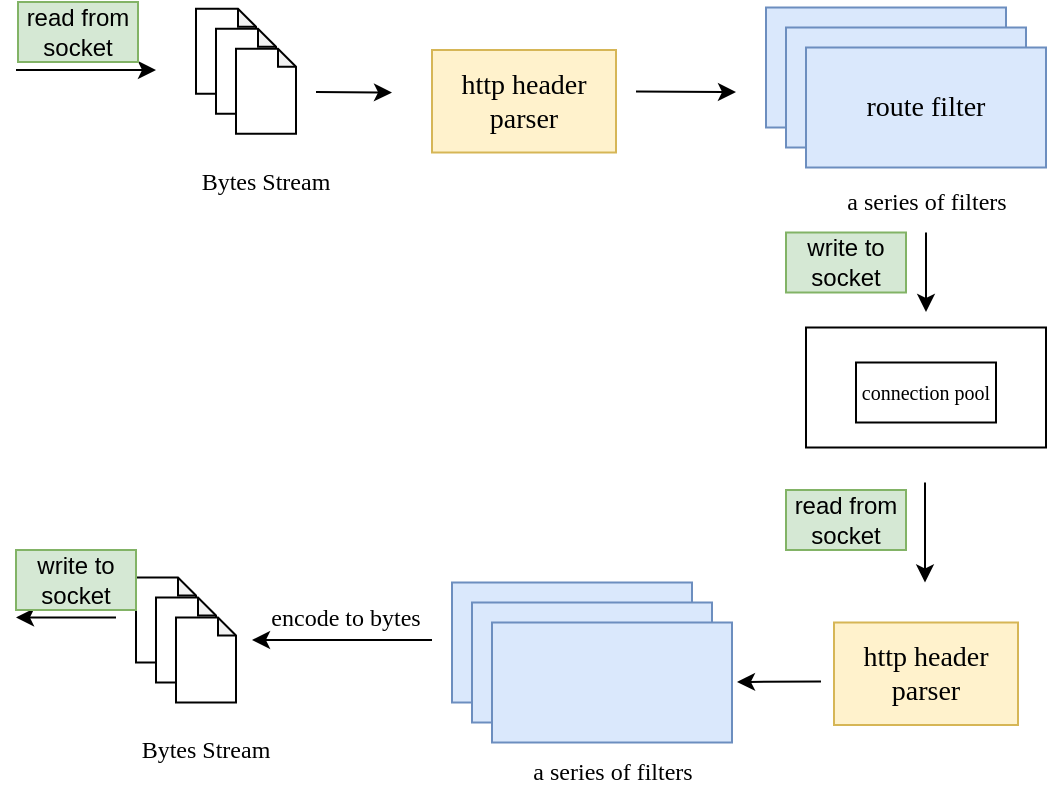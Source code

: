 <mxfile>
    <diagram id="4ZSPBzJSORsSi4Hex_y3" name="Page-1">
        <mxGraphModel dx="1191" dy="652" grid="1" gridSize="10" guides="1" tooltips="1" connect="1" arrows="1" fold="1" page="1" pageScale="1" pageWidth="850" pageHeight="1100" math="0" shadow="0">
            <root>
                <mxCell id="0"/>
                <mxCell id="1" parent="0"/>
                <mxCell id="4" value="" style="endArrow=classic;html=1;" parent="1" edge="1">
                    <mxGeometry width="50" height="50" relative="1" as="geometry">
                        <mxPoint x="200" y="471" as="sourcePoint"/>
                        <mxPoint x="238" y="471.25" as="targetPoint"/>
                    </mxGeometry>
                </mxCell>
                <mxCell id="5" value="&lt;font face=&quot;Verdana&quot; style=&quot;font-size: 14px;&quot;&gt;http header parser&lt;/font&gt;" style="rounded=0;whiteSpace=wrap;html=1;fillColor=#fff2cc;strokeColor=#d6b656;" parent="1" vertex="1">
                    <mxGeometry x="258" y="450" width="92" height="51.25" as="geometry"/>
                </mxCell>
                <mxCell id="8" value="&lt;font face=&quot;Verdana&quot;&gt;Bytes Stream&lt;/font&gt;" style="text;html=1;align=center;verticalAlign=middle;whiteSpace=wrap;rounded=0;" parent="1" vertex="1">
                    <mxGeometry x="130" y="500.63" width="90" height="30" as="geometry"/>
                </mxCell>
                <mxCell id="9" value="" style="endArrow=classic;html=1;" parent="1" edge="1">
                    <mxGeometry width="50" height="50" relative="1" as="geometry">
                        <mxPoint x="360" y="470.75" as="sourcePoint"/>
                        <mxPoint x="410" y="471" as="targetPoint"/>
                    </mxGeometry>
                </mxCell>
                <mxCell id="10" value="" style="shape=note;whiteSpace=wrap;html=1;backgroundOutline=1;darkOpacity=0.05;size=9;" parent="1" vertex="1">
                    <mxGeometry x="140" y="429.38" width="30" height="42.5" as="geometry"/>
                </mxCell>
                <mxCell id="17" value="" style="shape=note;whiteSpace=wrap;html=1;backgroundOutline=1;darkOpacity=0.05;size=9;" parent="1" vertex="1">
                    <mxGeometry x="150" y="439.38" width="30" height="42.5" as="geometry"/>
                </mxCell>
                <mxCell id="18" value="" style="shape=note;whiteSpace=wrap;html=1;backgroundOutline=1;darkOpacity=0.05;size=9;" parent="1" vertex="1">
                    <mxGeometry x="160" y="449.38" width="30" height="42.5" as="geometry"/>
                </mxCell>
                <mxCell id="20" value="" style="rounded=0;whiteSpace=wrap;html=1;fillColor=#dae8fc;strokeColor=#6c8ebf;" parent="1" vertex="1">
                    <mxGeometry x="425" y="428.75" width="120" height="60" as="geometry"/>
                </mxCell>
                <mxCell id="21" value="" style="rounded=0;whiteSpace=wrap;html=1;fillColor=#dae8fc;strokeColor=#6c8ebf;" parent="1" vertex="1">
                    <mxGeometry x="435" y="438.75" width="120" height="60" as="geometry"/>
                </mxCell>
                <mxCell id="22" value="&lt;font style=&quot;font-size: 14px;&quot; face=&quot;Verdana&quot;&gt;route filter&lt;/font&gt;" style="rounded=0;whiteSpace=wrap;html=1;fillColor=#dae8fc;strokeColor=#6c8ebf;" parent="1" vertex="1">
                    <mxGeometry x="445" y="448.75" width="120" height="60" as="geometry"/>
                </mxCell>
                <mxCell id="23" value="&lt;font face=&quot;Verdana&quot;&gt;a series of filters&lt;/font&gt;" style="text;html=1;align=center;verticalAlign=middle;whiteSpace=wrap;rounded=0;" parent="1" vertex="1">
                    <mxGeometry x="452.5" y="511.25" width="105" height="30" as="geometry"/>
                </mxCell>
                <mxCell id="25" value="" style="endArrow=classic;html=1;exitX=0.5;exitY=1;exitDx=0;exitDy=0;" parent="1" edge="1" source="23">
                    <mxGeometry width="50" height="50" relative="1" as="geometry">
                        <mxPoint x="474" y="580" as="sourcePoint"/>
                        <mxPoint x="505" y="581" as="targetPoint"/>
                    </mxGeometry>
                </mxCell>
                <mxCell id="26" value="" style="rounded=0;whiteSpace=wrap;html=1;" parent="1" vertex="1">
                    <mxGeometry x="445" y="588.75" width="120" height="60" as="geometry"/>
                </mxCell>
                <mxCell id="30" value="&lt;font style=&quot;font-size: 10px;&quot; face=&quot;Verdana&quot;&gt;connection pool&lt;/font&gt;" style="rounded=0;whiteSpace=wrap;html=1;" parent="1" vertex="1">
                    <mxGeometry x="470" y="606.25" width="70" height="30" as="geometry"/>
                </mxCell>
                <mxCell id="34" value="" style="endArrow=classic;html=1;" parent="1" edge="1">
                    <mxGeometry width="50" height="50" relative="1" as="geometry">
                        <mxPoint x="452.5" y="765.75" as="sourcePoint"/>
                        <mxPoint x="410.5" y="766" as="targetPoint"/>
                    </mxGeometry>
                </mxCell>
                <mxCell id="36" value="" style="rounded=0;whiteSpace=wrap;html=1;fillColor=#dae8fc;strokeColor=#6c8ebf;" parent="1" vertex="1">
                    <mxGeometry x="268" y="716.25" width="120" height="60" as="geometry"/>
                </mxCell>
                <mxCell id="37" value="" style="rounded=0;whiteSpace=wrap;html=1;fillColor=#dae8fc;strokeColor=#6c8ebf;" parent="1" vertex="1">
                    <mxGeometry x="278" y="726.25" width="120" height="60" as="geometry"/>
                </mxCell>
                <mxCell id="38" value="" style="rounded=0;whiteSpace=wrap;html=1;fillColor=#dae8fc;strokeColor=#6c8ebf;" parent="1" vertex="1">
                    <mxGeometry x="288" y="736.25" width="120" height="60" as="geometry"/>
                </mxCell>
                <mxCell id="39" value="&lt;font face=&quot;Verdana&quot;&gt;a series of filters&lt;/font&gt;" style="text;html=1;align=center;verticalAlign=middle;whiteSpace=wrap;rounded=0;" parent="1" vertex="1">
                    <mxGeometry x="295.5" y="796.25" width="105" height="30" as="geometry"/>
                </mxCell>
                <mxCell id="40" value="" style="endArrow=classic;html=1;" parent="1" edge="1">
                    <mxGeometry width="50" height="50" relative="1" as="geometry">
                        <mxPoint x="258" y="745" as="sourcePoint"/>
                        <mxPoint x="168" y="745" as="targetPoint"/>
                    </mxGeometry>
                </mxCell>
                <mxCell id="41" value="&lt;font face=&quot;Verdana&quot;&gt;encode to bytes&lt;/font&gt;" style="text;html=1;align=center;verticalAlign=middle;whiteSpace=wrap;rounded=0;" parent="1" vertex="1">
                    <mxGeometry x="150" y="716.25" width="130" height="35" as="geometry"/>
                </mxCell>
                <mxCell id="42" value="&lt;font face=&quot;Verdana&quot;&gt;Bytes Stream&lt;/font&gt;" style="text;html=1;align=center;verticalAlign=middle;whiteSpace=wrap;rounded=0;" parent="1" vertex="1">
                    <mxGeometry x="100" y="785" width="90" height="30" as="geometry"/>
                </mxCell>
                <mxCell id="43" value="" style="shape=note;whiteSpace=wrap;html=1;backgroundOutline=1;darkOpacity=0.05;size=9;" parent="1" vertex="1">
                    <mxGeometry x="110" y="713.75" width="30" height="42.5" as="geometry"/>
                </mxCell>
                <mxCell id="44" value="" style="shape=note;whiteSpace=wrap;html=1;backgroundOutline=1;darkOpacity=0.05;size=9;" parent="1" vertex="1">
                    <mxGeometry x="120" y="723.75" width="30" height="42.5" as="geometry"/>
                </mxCell>
                <mxCell id="45" value="" style="shape=note;whiteSpace=wrap;html=1;backgroundOutline=1;darkOpacity=0.05;size=9;" parent="1" vertex="1">
                    <mxGeometry x="130" y="733.75" width="30" height="42.5" as="geometry"/>
                </mxCell>
                <mxCell id="48" value="" style="endArrow=classic;html=1;" parent="1" edge="1">
                    <mxGeometry width="50" height="50" relative="1" as="geometry">
                        <mxPoint x="504.5" y="666.25" as="sourcePoint"/>
                        <mxPoint x="504.5" y="716.25" as="targetPoint"/>
                    </mxGeometry>
                </mxCell>
                <mxCell id="49" value="&lt;font face=&quot;Verdana&quot; style=&quot;font-size: 14px;&quot;&gt;http header parser&lt;/font&gt;" style="rounded=0;whiteSpace=wrap;html=1;fillColor=#fff2cc;strokeColor=#d6b656;" vertex="1" parent="1">
                    <mxGeometry x="459" y="736.25" width="92" height="51.25" as="geometry"/>
                </mxCell>
                <mxCell id="51" value="" style="endArrow=classic;html=1;" edge="1" parent="1">
                    <mxGeometry width="50" height="50" relative="1" as="geometry">
                        <mxPoint x="50" y="460" as="sourcePoint"/>
                        <mxPoint x="120" y="460" as="targetPoint"/>
                    </mxGeometry>
                </mxCell>
                <mxCell id="53" value="read from socket" style="text;html=1;align=center;verticalAlign=middle;whiteSpace=wrap;rounded=0;fillColor=#d5e8d4;strokeColor=#82b366;" vertex="1" parent="1">
                    <mxGeometry x="51" y="426" width="60" height="30" as="geometry"/>
                </mxCell>
                <mxCell id="54" value="" style="endArrow=classic;html=1;" edge="1" parent="1">
                    <mxGeometry width="50" height="50" relative="1" as="geometry">
                        <mxPoint x="100" y="733.75" as="sourcePoint"/>
                        <mxPoint x="50" y="733.75" as="targetPoint"/>
                    </mxGeometry>
                </mxCell>
                <mxCell id="55" value="write to socket" style="text;html=1;align=center;verticalAlign=middle;whiteSpace=wrap;rounded=0;fillColor=#d5e8d4;strokeColor=#82b366;" vertex="1" parent="1">
                    <mxGeometry x="50" y="700" width="60" height="30" as="geometry"/>
                </mxCell>
                <mxCell id="57" value="write to socket" style="text;html=1;align=center;verticalAlign=middle;whiteSpace=wrap;rounded=0;fillColor=#d5e8d4;strokeColor=#82b366;" vertex="1" parent="1">
                    <mxGeometry x="435" y="541.25" width="60" height="30" as="geometry"/>
                </mxCell>
                <mxCell id="58" value="read from socket" style="text;html=1;align=center;verticalAlign=middle;whiteSpace=wrap;rounded=0;fillColor=#d5e8d4;strokeColor=#82b366;" vertex="1" parent="1">
                    <mxGeometry x="435" y="670" width="60" height="30" as="geometry"/>
                </mxCell>
            </root>
        </mxGraphModel>
    </diagram>
</mxfile>